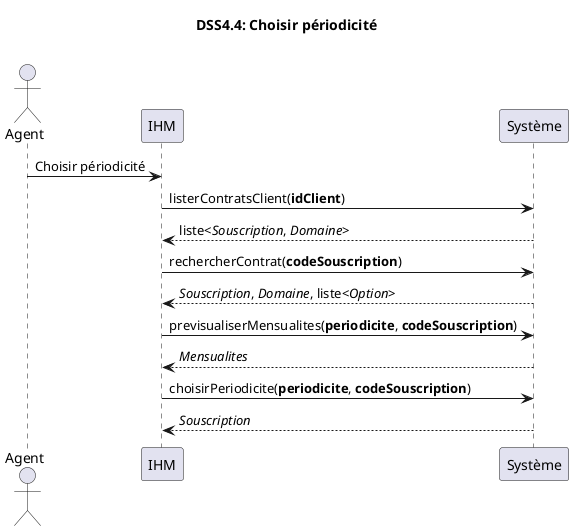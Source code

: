 @startuml

title DSS4.4: Choisir périodicité\n

actor Agent as A
participant IHM
participant Système


A -> IHM : Choisir périodicité
    IHM -> Système : listerContratsClient(**idClient**)
    Système --> IHM : liste<//Souscription//, //Domaine//>
    IHM -> Système : rechercherContrat(**codeSouscription**)
    Système --> IHM : //Souscription//, //Domaine//, liste<//Option//>
    IHM -> Système : previsualiserMensualites(**periodicite**, **codeSouscription**)
    Système --> IHM : //Mensualites//
    IHM -> Système : choisirPeriodicite(**periodicite**, **codeSouscription**)
    Système --> IHM : //Souscription//

@enduml
